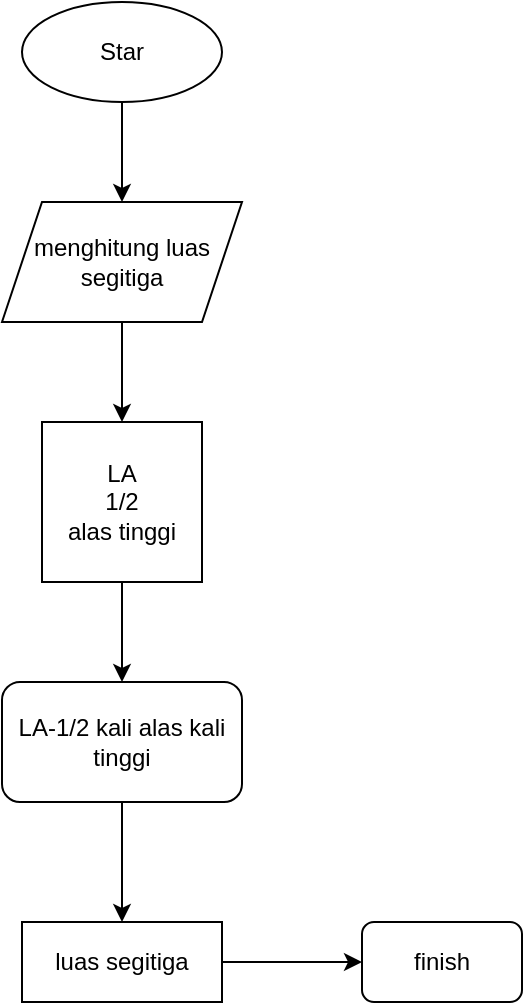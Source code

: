 <mxfile version="22.0.4" type="github">
  <diagram name="Side-1" id="XFWwhgx5bORuDmnEK2D5">
    <mxGraphModel dx="794" dy="422" grid="1" gridSize="10" guides="1" tooltips="1" connect="1" arrows="1" fold="1" page="1" pageScale="1" pageWidth="850" pageHeight="1100" math="0" shadow="0">
      <root>
        <mxCell id="0" />
        <mxCell id="1" parent="0" />
        <mxCell id="JaSG96k456iEeuoyTh-3-9" value="" style="edgeStyle=orthogonalEdgeStyle;rounded=0;orthogonalLoop=1;jettySize=auto;html=1;" edge="1" parent="1" source="JaSG96k456iEeuoyTh-3-1" target="JaSG96k456iEeuoyTh-3-2">
          <mxGeometry relative="1" as="geometry" />
        </mxCell>
        <mxCell id="JaSG96k456iEeuoyTh-3-1" value="Star" style="ellipse;whiteSpace=wrap;html=1;" vertex="1" parent="1">
          <mxGeometry x="330" y="60" width="100" height="50" as="geometry" />
        </mxCell>
        <mxCell id="JaSG96k456iEeuoyTh-3-10" value="" style="edgeStyle=orthogonalEdgeStyle;rounded=0;orthogonalLoop=1;jettySize=auto;html=1;" edge="1" parent="1" source="JaSG96k456iEeuoyTh-3-2" target="JaSG96k456iEeuoyTh-3-4">
          <mxGeometry relative="1" as="geometry" />
        </mxCell>
        <mxCell id="JaSG96k456iEeuoyTh-3-2" value="menghitung luas segitiga" style="shape=parallelogram;perimeter=parallelogramPerimeter;whiteSpace=wrap;html=1;fixedSize=1;" vertex="1" parent="1">
          <mxGeometry x="320" y="160" width="120" height="60" as="geometry" />
        </mxCell>
        <mxCell id="JaSG96k456iEeuoyTh-3-11" value="" style="edgeStyle=orthogonalEdgeStyle;rounded=0;orthogonalLoop=1;jettySize=auto;html=1;" edge="1" parent="1" source="JaSG96k456iEeuoyTh-3-4" target="JaSG96k456iEeuoyTh-3-6">
          <mxGeometry relative="1" as="geometry" />
        </mxCell>
        <mxCell id="JaSG96k456iEeuoyTh-3-4" value="LA&lt;br&gt;1/2&lt;br&gt;alas tinggi" style="whiteSpace=wrap;html=1;aspect=fixed;" vertex="1" parent="1">
          <mxGeometry x="340" y="270" width="80" height="80" as="geometry" />
        </mxCell>
        <mxCell id="JaSG96k456iEeuoyTh-3-12" value="" style="edgeStyle=orthogonalEdgeStyle;rounded=0;orthogonalLoop=1;jettySize=auto;html=1;" edge="1" parent="1" source="JaSG96k456iEeuoyTh-3-6" target="JaSG96k456iEeuoyTh-3-7">
          <mxGeometry relative="1" as="geometry" />
        </mxCell>
        <mxCell id="JaSG96k456iEeuoyTh-3-6" value="LA-1/2 kali alas kali tinggi" style="rounded=1;whiteSpace=wrap;html=1;" vertex="1" parent="1">
          <mxGeometry x="320" y="400" width="120" height="60" as="geometry" />
        </mxCell>
        <mxCell id="JaSG96k456iEeuoyTh-3-13" value="" style="edgeStyle=orthogonalEdgeStyle;rounded=0;orthogonalLoop=1;jettySize=auto;html=1;" edge="1" parent="1" source="JaSG96k456iEeuoyTh-3-7" target="JaSG96k456iEeuoyTh-3-8">
          <mxGeometry relative="1" as="geometry" />
        </mxCell>
        <mxCell id="JaSG96k456iEeuoyTh-3-7" value="luas segitiga" style="rounded=0;whiteSpace=wrap;html=1;" vertex="1" parent="1">
          <mxGeometry x="330" y="520" width="100" height="40" as="geometry" />
        </mxCell>
        <mxCell id="JaSG96k456iEeuoyTh-3-8" value="finish" style="rounded=1;whiteSpace=wrap;html=1;" vertex="1" parent="1">
          <mxGeometry x="500" y="520" width="80" height="40" as="geometry" />
        </mxCell>
      </root>
    </mxGraphModel>
  </diagram>
</mxfile>
